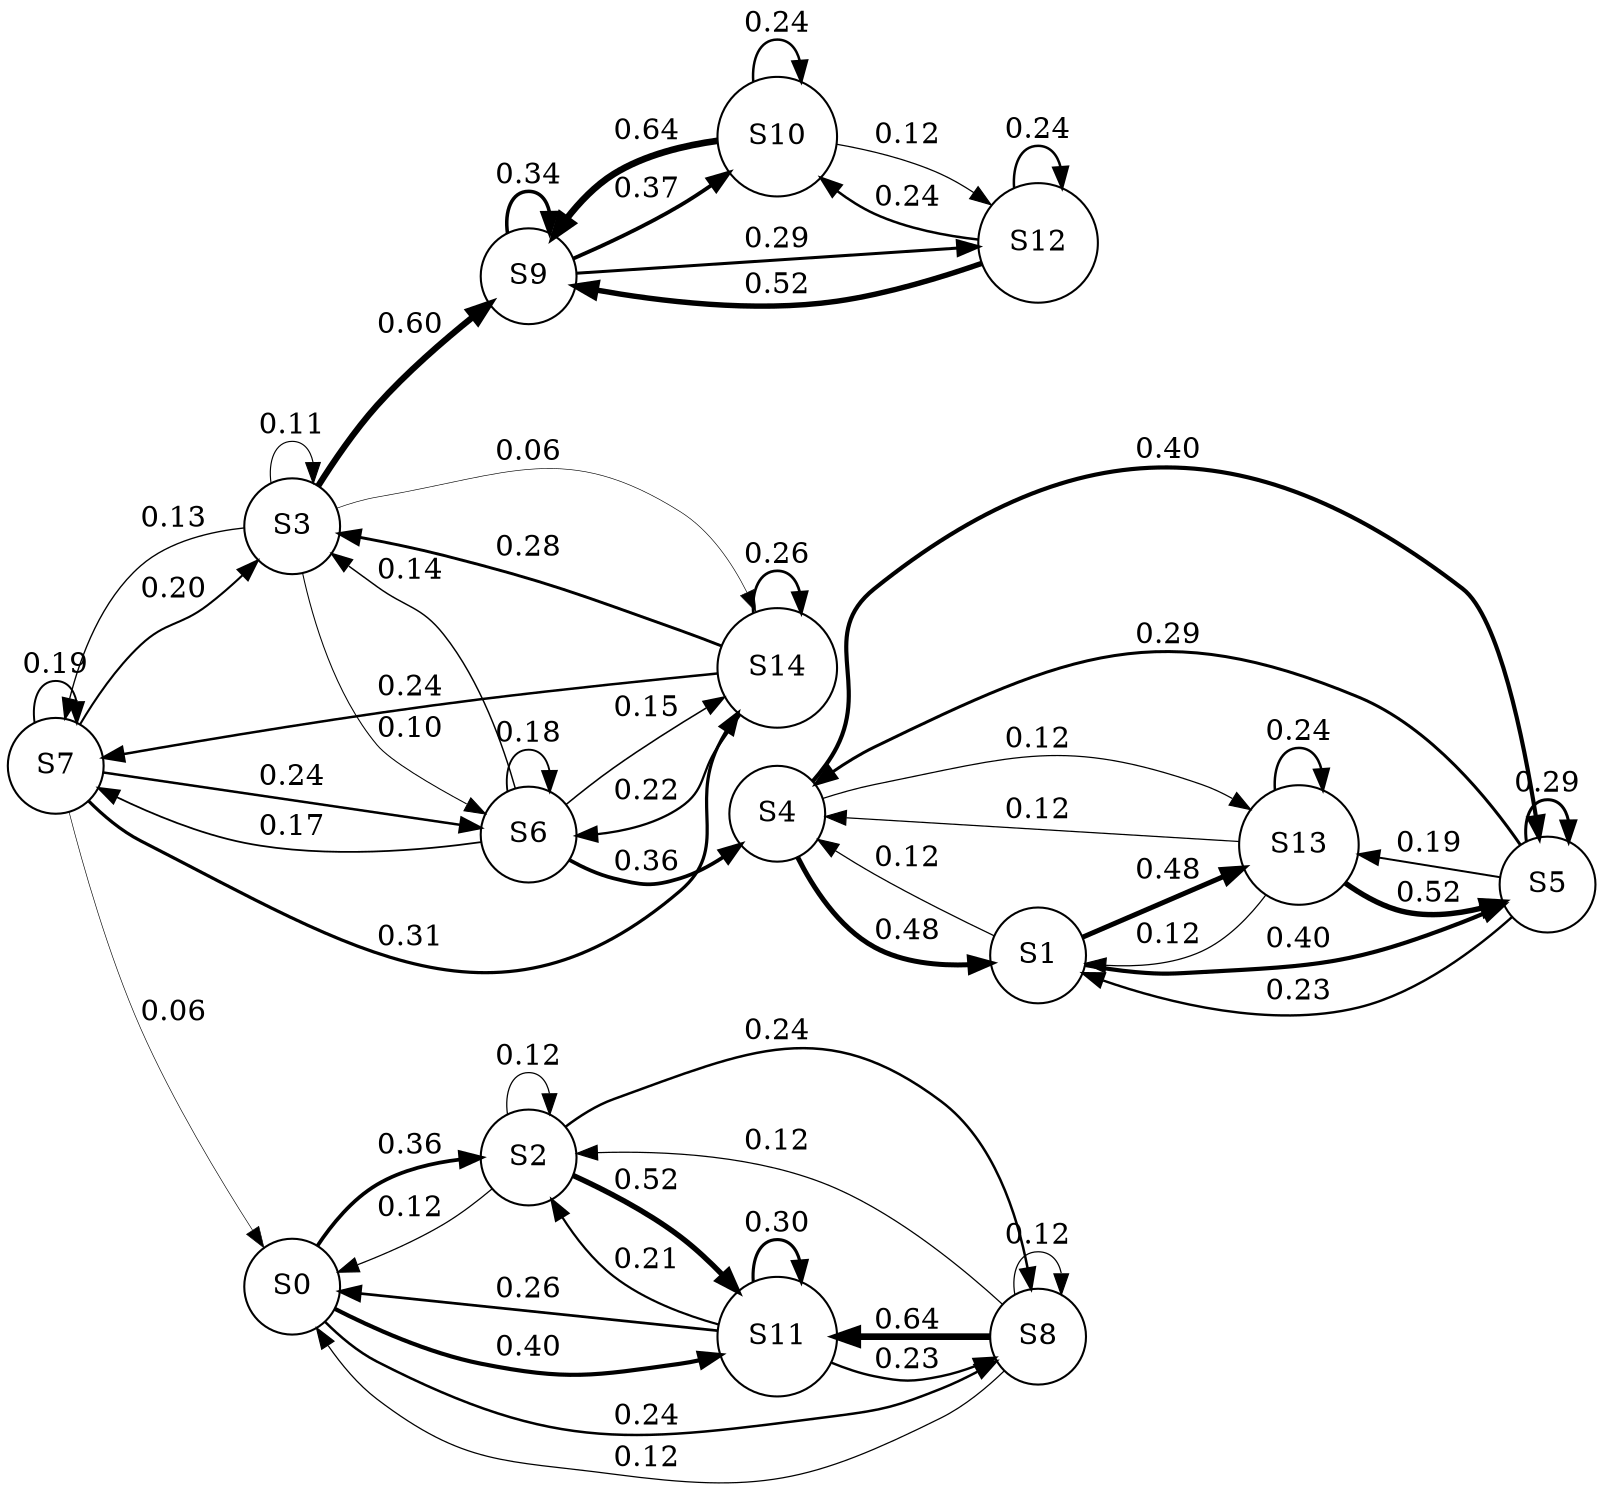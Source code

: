 digraph MarkovChain {
    rankdir=LR;
    node [shape=circle];
    S0 -> S2 [label="0.36", penwidth=1.80];
    S0 -> S8 [label="0.24", penwidth=1.20];
    S0 -> S11 [label="0.40", penwidth=2.00];
    S1 -> S4 [label="0.12", penwidth=0.60];
    S1 -> S5 [label="0.40", penwidth=2.00];
    S1 -> S13 [label="0.48", penwidth=2.40];
    S2 -> S0 [label="0.12", penwidth=0.60];
    S2 -> S2 [label="0.12", penwidth=0.60];
    S2 -> S8 [label="0.24", penwidth=1.20];
    S2 -> S11 [label="0.52", penwidth=2.60];
    S3 -> S3 [label="0.11", penwidth=0.55];
    S3 -> S6 [label="0.10", penwidth=0.50];
    S3 -> S7 [label="0.13", penwidth=0.65];
    S3 -> S9 [label="0.60", penwidth=3.00];
    S3 -> S14 [label="0.06", penwidth=0.30];
    S4 -> S1 [label="0.48", penwidth=2.40];
    S4 -> S5 [label="0.40", penwidth=2.00];
    S4 -> S13 [label="0.12", penwidth=0.60];
    S5 -> S1 [label="0.23", penwidth=1.15];
    S5 -> S4 [label="0.29", penwidth=1.45];
    S5 -> S5 [label="0.29", penwidth=1.45];
    S5 -> S13 [label="0.19", penwidth=0.95];
    S6 -> S3 [label="0.14", penwidth=0.70];
    S6 -> S4 [label="0.36", penwidth=1.80];
    S6 -> S6 [label="0.18", penwidth=0.90];
    S6 -> S7 [label="0.17", penwidth=0.85];
    S6 -> S14 [label="0.15", penwidth=0.75];
    S7 -> S0 [label="0.06", penwidth=0.30];
    S7 -> S3 [label="0.20", penwidth=1.00];
    S7 -> S6 [label="0.24", penwidth=1.20];
    S7 -> S7 [label="0.19", penwidth=0.95];
    S7 -> S14 [label="0.31", penwidth=1.55];
    S8 -> S0 [label="0.12", penwidth=0.60];
    S8 -> S2 [label="0.12", penwidth=0.60];
    S8 -> S8 [label="0.12", penwidth=0.60];
    S8 -> S11 [label="0.64", penwidth=3.20];
    S9 -> S9 [label="0.34", penwidth=1.70];
    S9 -> S10 [label="0.37", penwidth=1.85];
    S9 -> S12 [label="0.29", penwidth=1.45];
    S10 -> S9 [label="0.64", penwidth=3.20];
    S10 -> S10 [label="0.24", penwidth=1.20];
    S10 -> S12 [label="0.12", penwidth=0.60];
    S11 -> S0 [label="0.26", penwidth=1.30];
    S11 -> S2 [label="0.21", penwidth=1.05];
    S11 -> S8 [label="0.23", penwidth=1.15];
    S11 -> S11 [label="0.30", penwidth=1.50];
    S12 -> S9 [label="0.52", penwidth=2.60];
    S12 -> S10 [label="0.24", penwidth=1.20];
    S12 -> S12 [label="0.24", penwidth=1.20];
    S13 -> S1 [label="0.12", penwidth=0.60];
    S13 -> S4 [label="0.12", penwidth=0.60];
    S13 -> S5 [label="0.52", penwidth=2.60];
    S13 -> S13 [label="0.24", penwidth=1.20];
    S14 -> S3 [label="0.28", penwidth=1.40];
    S14 -> S6 [label="0.22", penwidth=1.10];
    S14 -> S7 [label="0.24", penwidth=1.20];
    S14 -> S14 [label="0.26", penwidth=1.30];
}
